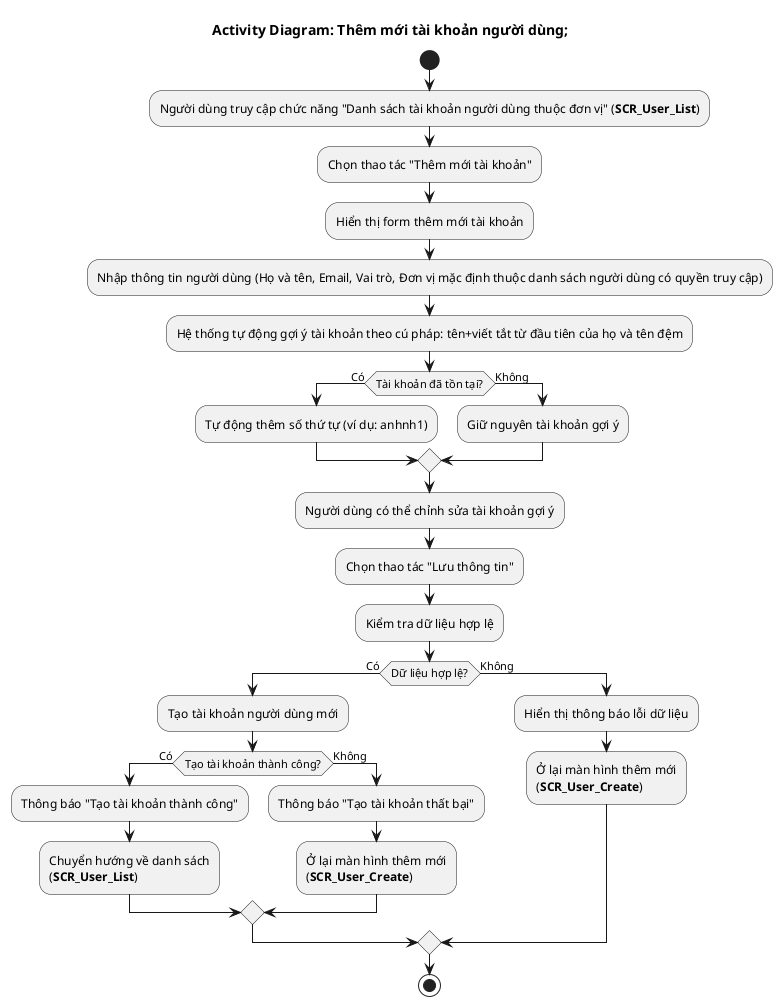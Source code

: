 @startuml AD_User_Create
!pragma layout smetana
title Activity Diagram: Thêm mới tài khoản người dùng;
start
:Người dùng truy cập chức năng "Danh sách tài khoản người dùng thuộc đơn vị" (**SCR_User_List**);
:Chọn thao tác "Thêm mới tài khoản";
:Hiển thị form thêm mới tài khoản;
:Nhập thông tin người dùng (Họ và tên, Email, Vai trò, Đơn vị mặc định thuộc danh sách người dùng có quyền truy cập);
:Hệ thống tự động gợi ý tài khoản theo cú pháp: tên+viết tắt từ đầu tiên của họ và tên đệm;
if (Tài khoản đã tồn tại?) then (Có)
  :Tự động thêm số thứ tự (ví dụ: anhnh1);
else (Không)
  :Giữ nguyên tài khoản gợi ý;
endif
:Người dùng có thể chỉnh sửa tài khoản gợi ý;
:Chọn thao tác "Lưu thông tin";
:Kiểm tra dữ liệu hợp lệ;
if (Dữ liệu hợp lệ?) then (Có)
  :Tạo tài khoản người dùng mới;
  if (Tạo tài khoản thành công?) then (Có)
    :Thông báo "Tạo tài khoản thành công";
    :Chuyển hướng về danh sách\n(**SCR_User_List**);
  else (Không)
    :Thông báo "Tạo tài khoản thất bại";
    :Ở lại màn hình thêm mới\n(**SCR_User_Create**);
  endif
else (Không)
  :Hiển thị thông báo lỗi dữ liệu;
  :Ở lại màn hình thêm mới\n(**SCR_User_Create**);
endif
stop
@enduml